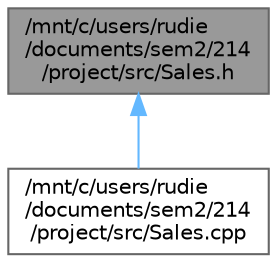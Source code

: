 digraph "/mnt/c/users/rudie/documents/sem2/214/project/src/Sales.h"
{
 // LATEX_PDF_SIZE
  bgcolor="transparent";
  edge [fontname=Helvetica,fontsize=10,labelfontname=Helvetica,labelfontsize=10];
  node [fontname=Helvetica,fontsize=10,shape=box,height=0.2,width=0.4];
  Node1 [id="Node000001",label="/mnt/c/users/rudie\l/documents/sem2/214\l/project/src/Sales.h",height=0.2,width=0.4,color="gray40", fillcolor="grey60", style="filled", fontcolor="black",tooltip="Header file for the Sales class."];
  Node1 -> Node2 [id="edge1_Node000001_Node000002",dir="back",color="steelblue1",style="solid",tooltip=" "];
  Node2 [id="Node000002",label="/mnt/c/users/rudie\l/documents/sem2/214\l/project/src/Sales.cpp",height=0.2,width=0.4,color="grey40", fillcolor="white", style="filled",URL="$Sales_8cpp.html",tooltip="Implementation file for the Sales class."];
}
